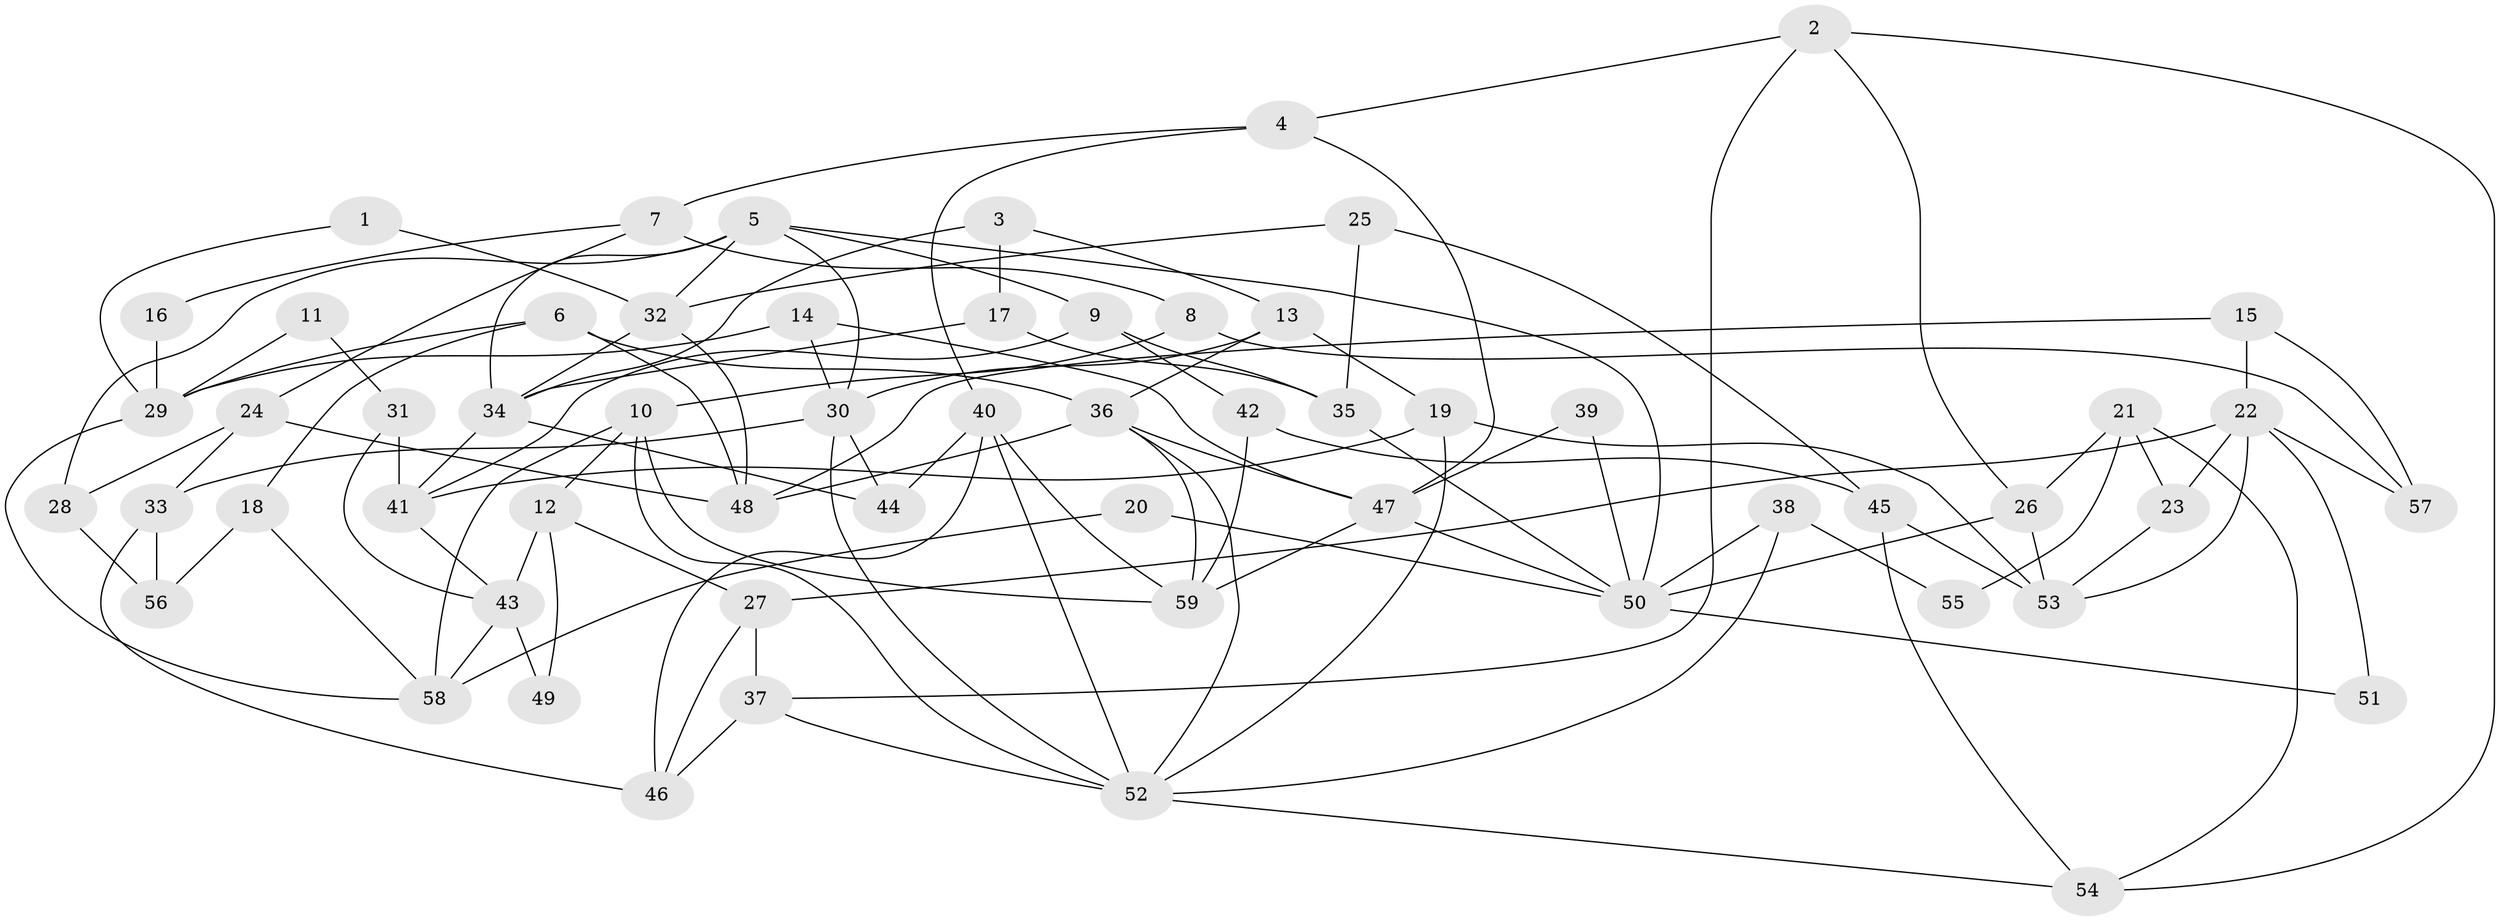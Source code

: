 // Generated by graph-tools (version 1.1) at 2025/50/03/09/25 03:50:04]
// undirected, 59 vertices, 118 edges
graph export_dot {
graph [start="1"]
  node [color=gray90,style=filled];
  1;
  2;
  3;
  4;
  5;
  6;
  7;
  8;
  9;
  10;
  11;
  12;
  13;
  14;
  15;
  16;
  17;
  18;
  19;
  20;
  21;
  22;
  23;
  24;
  25;
  26;
  27;
  28;
  29;
  30;
  31;
  32;
  33;
  34;
  35;
  36;
  37;
  38;
  39;
  40;
  41;
  42;
  43;
  44;
  45;
  46;
  47;
  48;
  49;
  50;
  51;
  52;
  53;
  54;
  55;
  56;
  57;
  58;
  59;
  1 -- 29;
  1 -- 32;
  2 -- 37;
  2 -- 4;
  2 -- 26;
  2 -- 54;
  3 -- 13;
  3 -- 34;
  3 -- 17;
  4 -- 47;
  4 -- 40;
  4 -- 7;
  5 -- 9;
  5 -- 34;
  5 -- 28;
  5 -- 30;
  5 -- 32;
  5 -- 50;
  6 -- 48;
  6 -- 36;
  6 -- 18;
  6 -- 29;
  7 -- 8;
  7 -- 16;
  7 -- 24;
  8 -- 10;
  8 -- 57;
  9 -- 35;
  9 -- 41;
  9 -- 42;
  10 -- 59;
  10 -- 52;
  10 -- 12;
  10 -- 58;
  11 -- 29;
  11 -- 31;
  12 -- 27;
  12 -- 43;
  12 -- 49;
  13 -- 30;
  13 -- 19;
  13 -- 36;
  14 -- 47;
  14 -- 30;
  14 -- 29;
  15 -- 48;
  15 -- 22;
  15 -- 57;
  16 -- 29;
  17 -- 35;
  17 -- 34;
  18 -- 58;
  18 -- 56;
  19 -- 41;
  19 -- 53;
  19 -- 52;
  20 -- 50;
  20 -- 58;
  21 -- 54;
  21 -- 26;
  21 -- 23;
  21 -- 55;
  22 -- 53;
  22 -- 23;
  22 -- 27;
  22 -- 51;
  22 -- 57;
  23 -- 53;
  24 -- 28;
  24 -- 33;
  24 -- 48;
  25 -- 32;
  25 -- 45;
  25 -- 35;
  26 -- 50;
  26 -- 53;
  27 -- 46;
  27 -- 37;
  28 -- 56;
  29 -- 58;
  30 -- 52;
  30 -- 33;
  30 -- 44;
  31 -- 43;
  31 -- 41;
  32 -- 48;
  32 -- 34;
  33 -- 46;
  33 -- 56;
  34 -- 41;
  34 -- 44;
  35 -- 50;
  36 -- 52;
  36 -- 47;
  36 -- 48;
  36 -- 59;
  37 -- 46;
  37 -- 52;
  38 -- 52;
  38 -- 50;
  38 -- 55;
  39 -- 50;
  39 -- 47;
  40 -- 52;
  40 -- 44;
  40 -- 46;
  40 -- 59;
  41 -- 43;
  42 -- 59;
  42 -- 45;
  43 -- 58;
  43 -- 49;
  45 -- 54;
  45 -- 53;
  47 -- 59;
  47 -- 50;
  50 -- 51;
  52 -- 54;
}
